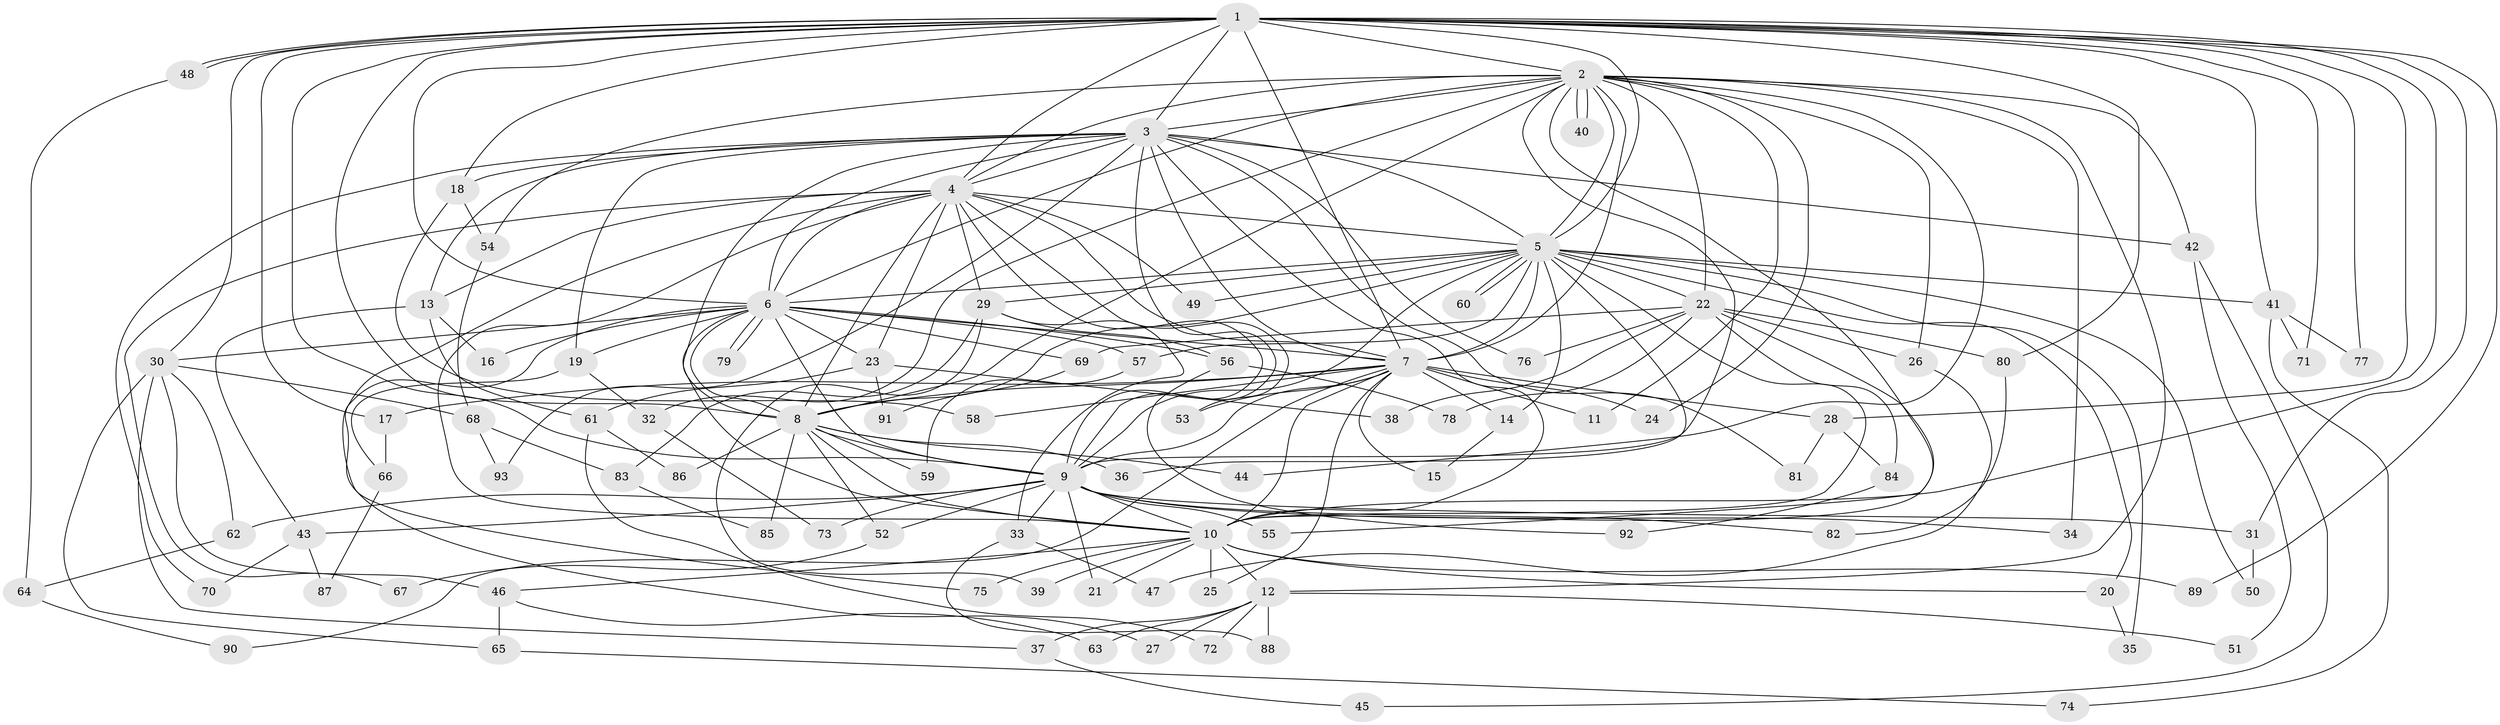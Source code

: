 // Generated by graph-tools (version 1.1) at 2025/34/03/09/25 02:34:40]
// undirected, 93 vertices, 211 edges
graph export_dot {
graph [start="1"]
  node [color=gray90,style=filled];
  1;
  2;
  3;
  4;
  5;
  6;
  7;
  8;
  9;
  10;
  11;
  12;
  13;
  14;
  15;
  16;
  17;
  18;
  19;
  20;
  21;
  22;
  23;
  24;
  25;
  26;
  27;
  28;
  29;
  30;
  31;
  32;
  33;
  34;
  35;
  36;
  37;
  38;
  39;
  40;
  41;
  42;
  43;
  44;
  45;
  46;
  47;
  48;
  49;
  50;
  51;
  52;
  53;
  54;
  55;
  56;
  57;
  58;
  59;
  60;
  61;
  62;
  63;
  64;
  65;
  66;
  67;
  68;
  69;
  70;
  71;
  72;
  73;
  74;
  75;
  76;
  77;
  78;
  79;
  80;
  81;
  82;
  83;
  84;
  85;
  86;
  87;
  88;
  89;
  90;
  91;
  92;
  93;
  1 -- 2;
  1 -- 3;
  1 -- 4;
  1 -- 5;
  1 -- 6;
  1 -- 7;
  1 -- 8;
  1 -- 9;
  1 -- 10;
  1 -- 17;
  1 -- 18;
  1 -- 28;
  1 -- 30;
  1 -- 31;
  1 -- 41;
  1 -- 48;
  1 -- 48;
  1 -- 71;
  1 -- 77;
  1 -- 80;
  1 -- 89;
  2 -- 3;
  2 -- 4;
  2 -- 5;
  2 -- 6;
  2 -- 7;
  2 -- 8;
  2 -- 9;
  2 -- 10;
  2 -- 11;
  2 -- 12;
  2 -- 22;
  2 -- 24;
  2 -- 26;
  2 -- 32;
  2 -- 34;
  2 -- 40;
  2 -- 40;
  2 -- 42;
  2 -- 44;
  2 -- 54;
  3 -- 4;
  3 -- 5;
  3 -- 6;
  3 -- 7;
  3 -- 8;
  3 -- 9;
  3 -- 10;
  3 -- 13;
  3 -- 18;
  3 -- 19;
  3 -- 42;
  3 -- 70;
  3 -- 76;
  3 -- 81;
  3 -- 93;
  4 -- 5;
  4 -- 6;
  4 -- 7;
  4 -- 8;
  4 -- 9;
  4 -- 10;
  4 -- 13;
  4 -- 23;
  4 -- 29;
  4 -- 49;
  4 -- 53;
  4 -- 67;
  4 -- 75;
  5 -- 6;
  5 -- 7;
  5 -- 8;
  5 -- 9;
  5 -- 10;
  5 -- 14;
  5 -- 20;
  5 -- 22;
  5 -- 29;
  5 -- 35;
  5 -- 36;
  5 -- 41;
  5 -- 49;
  5 -- 50;
  5 -- 57;
  5 -- 60;
  5 -- 60;
  6 -- 7;
  6 -- 8;
  6 -- 9;
  6 -- 10;
  6 -- 16;
  6 -- 19;
  6 -- 23;
  6 -- 27;
  6 -- 30;
  6 -- 56;
  6 -- 57;
  6 -- 69;
  6 -- 79;
  6 -- 79;
  7 -- 8;
  7 -- 9;
  7 -- 10;
  7 -- 11;
  7 -- 14;
  7 -- 15;
  7 -- 17;
  7 -- 24;
  7 -- 25;
  7 -- 28;
  7 -- 53;
  7 -- 58;
  7 -- 90;
  8 -- 9;
  8 -- 10;
  8 -- 36;
  8 -- 44;
  8 -- 52;
  8 -- 59;
  8 -- 85;
  8 -- 86;
  9 -- 10;
  9 -- 21;
  9 -- 31;
  9 -- 33;
  9 -- 34;
  9 -- 43;
  9 -- 52;
  9 -- 55;
  9 -- 62;
  9 -- 73;
  9 -- 82;
  10 -- 12;
  10 -- 20;
  10 -- 21;
  10 -- 25;
  10 -- 39;
  10 -- 46;
  10 -- 75;
  10 -- 89;
  12 -- 27;
  12 -- 37;
  12 -- 51;
  12 -- 63;
  12 -- 72;
  12 -- 88;
  13 -- 16;
  13 -- 43;
  13 -- 61;
  14 -- 15;
  17 -- 66;
  18 -- 54;
  18 -- 58;
  19 -- 32;
  19 -- 66;
  20 -- 35;
  22 -- 26;
  22 -- 38;
  22 -- 55;
  22 -- 69;
  22 -- 76;
  22 -- 78;
  22 -- 80;
  22 -- 84;
  23 -- 38;
  23 -- 61;
  23 -- 91;
  26 -- 47;
  28 -- 81;
  28 -- 84;
  29 -- 33;
  29 -- 39;
  29 -- 56;
  29 -- 83;
  30 -- 37;
  30 -- 46;
  30 -- 62;
  30 -- 65;
  30 -- 68;
  31 -- 50;
  32 -- 73;
  33 -- 47;
  33 -- 88;
  37 -- 45;
  41 -- 71;
  41 -- 74;
  41 -- 77;
  42 -- 45;
  42 -- 51;
  43 -- 70;
  43 -- 87;
  46 -- 63;
  46 -- 65;
  48 -- 64;
  52 -- 67;
  54 -- 68;
  56 -- 78;
  56 -- 92;
  57 -- 59;
  61 -- 72;
  61 -- 86;
  62 -- 64;
  64 -- 90;
  65 -- 74;
  66 -- 87;
  68 -- 83;
  68 -- 93;
  69 -- 91;
  80 -- 82;
  83 -- 85;
  84 -- 92;
}
